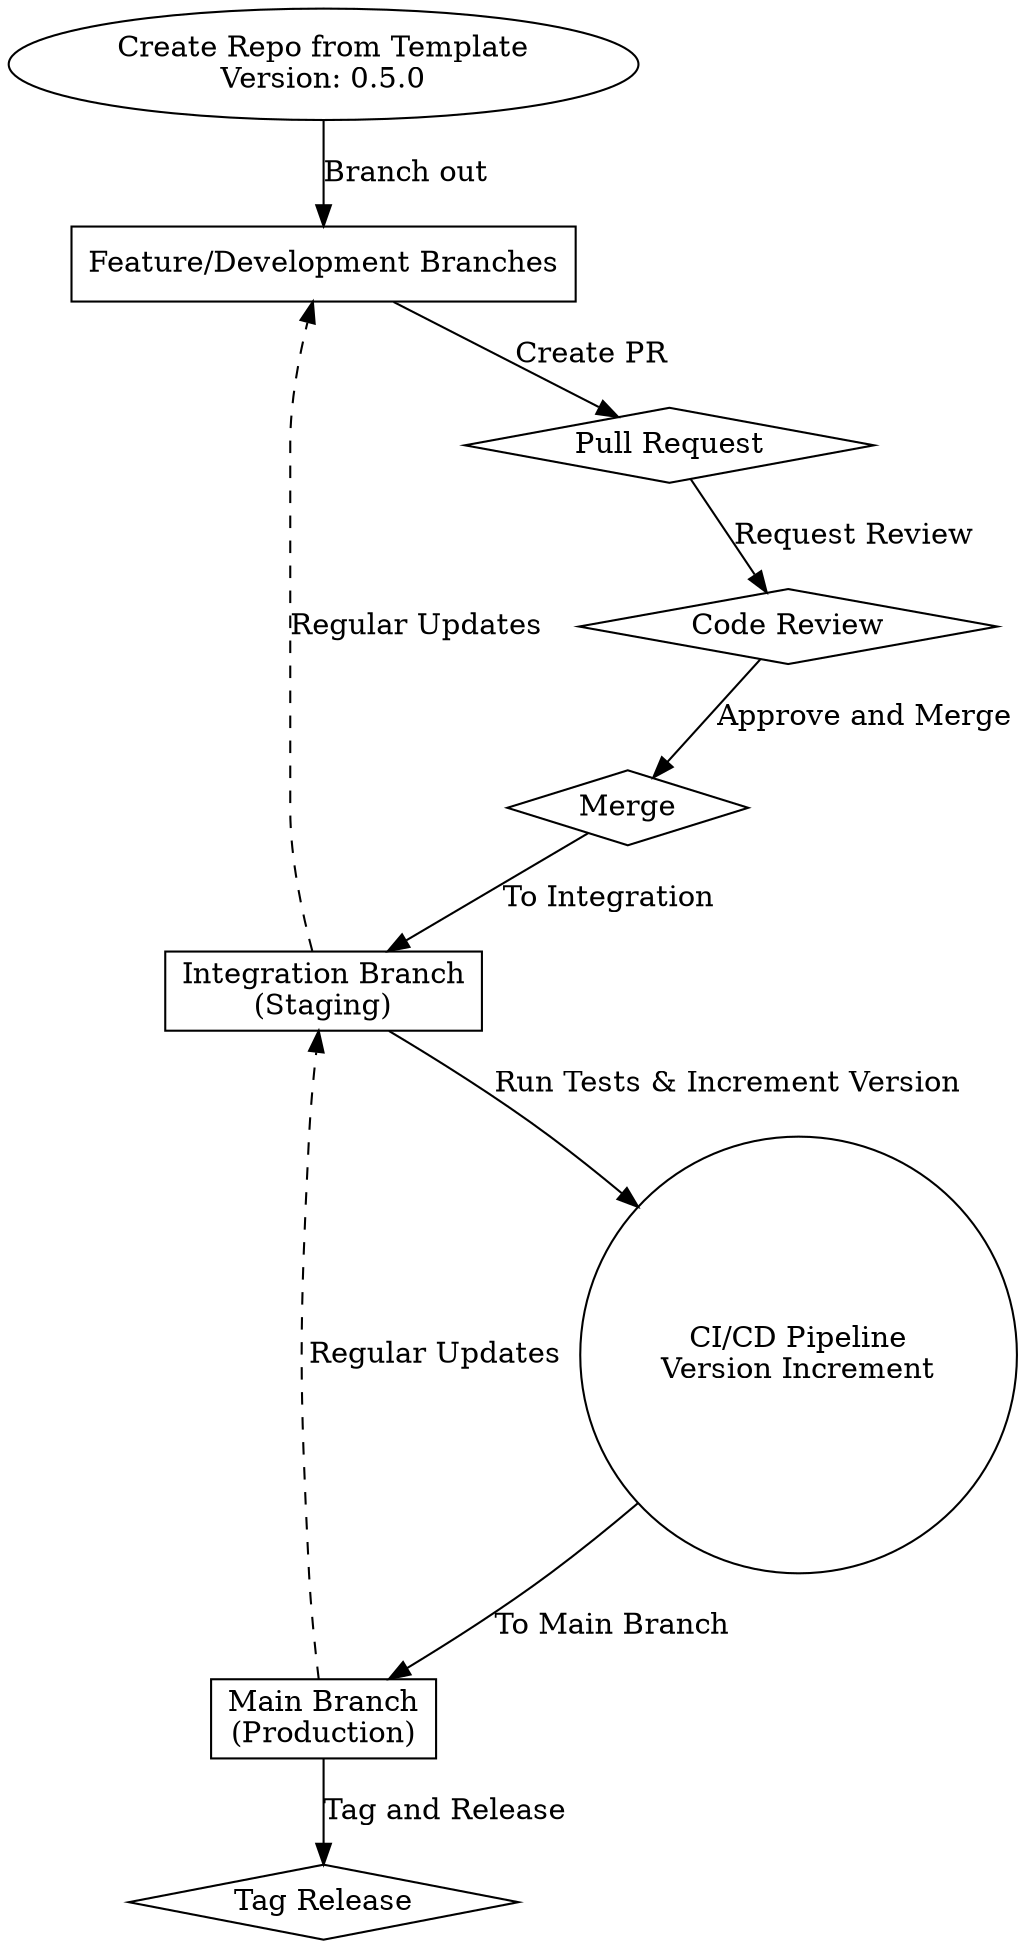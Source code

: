 digraph git_workflow {
    node [shape=box];

    start [shape=ellipse, label="Create Repo from Template\nVersion: 0.5.0"];
    main [shape=box, label="Main Branch\n(Production)"];
    integration [shape=box, label="Integration Branch\n(Staging)"];
    feature [shape=box, label="Feature/Development Branches"];
    pr [shape=diamond, label="Pull Request"];
    review [shape=diamond, label="Code Review"];
    merge [shape=diamond, label="Merge"];
    ci_cd [shape=circle, label="CI/CD Pipeline\nVersion Increment"];
    tag [shape=diamond, label="Tag Release"];

    start -> feature [label="Branch out"];
    feature -> pr [label="Create PR"];
    pr -> review [label="Request Review"];
    review -> merge [label="Approve and Merge"];
    merge -> integration [label="To Integration"];
    integration -> ci_cd [label="Run Tests & Increment Version"];
    ci_cd -> main [label="To Main Branch"];
    main -> tag [label="Tag and Release"];

    edge [style=dashed];
    main -> integration [label="Regular Updates"];
    integration -> feature [label="Regular Updates"];
}
